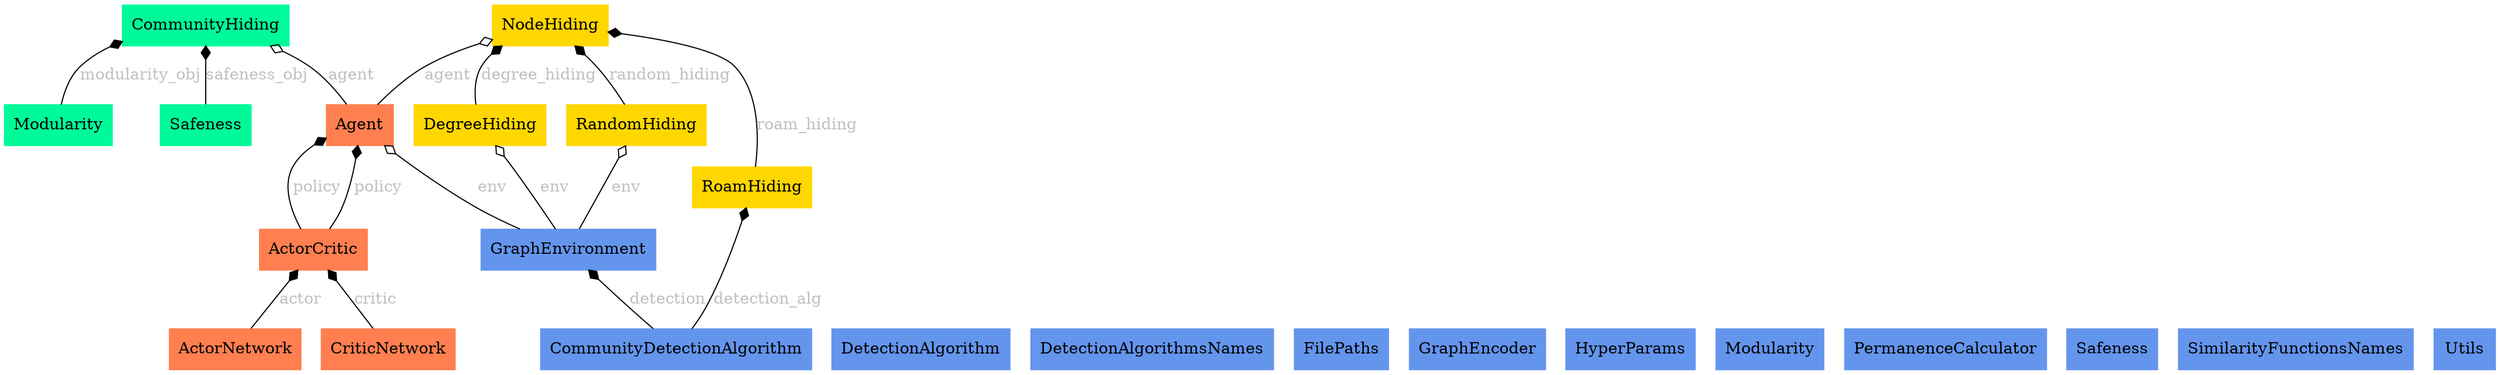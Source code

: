 digraph "classes" {
rankdir=BT
charset="utf-8"
"src.agent.a2c.a2c.ActorCritic" [color="coral", fontcolor="black", label=<ActorCritic>, shape="record", style="filled"];
"src.agent.a2c.actor.ActorNetwork" [color="coral", fontcolor="black", label=<ActorNetwork>, shape="record", style="filled"];
"src.agent.agent.Agent" [color="coral", fontcolor="black", label=<Agent>, shape="record", style="filled"];
"src.community_algs.detection_algs.CommunityDetectionAlgorithm" [color="cornflowerblue", fontcolor="black", label=<CommunityDetectionAlgorithm>, shape="record", style="filled"];
"src.utils.hiding_community.CommunityHiding" [color="mediumspringgreen", fontcolor="black", label=<CommunityHiding>, shape="record", style="filled"];
"src.agent.a2c.critic.CriticNetwork" [color="coral", fontcolor="black", label=<CriticNetwork>, shape="record", style="filled"];
"src.community_algs.baselines.node_hiding.degree_hiding.DegreeHiding" [color="gold", fontcolor="black", label=<DegreeHiding>, shape="record", style="filled"];
"src.community_algs.detection_algs.DetectionAlgorithm" [color="cornflowerblue", fontcolor="black", label=<DetectionAlgorithm>, shape="record", style="filled"];
"src.utils.utils.DetectionAlgorithmsNames" [color="cornflowerblue", fontcolor="black", label=<DetectionAlgorithmsNames>, shape="record", style="filled"];
"src.utils.utils.FilePaths" [color="cornflowerblue", fontcolor="black", label=<FilePaths>, shape="record", style="filled"];
"src.agent.a2c.graph_encoder.GraphEncoder" [color="cornflowerblue", fontcolor="black", label=<GraphEncoder>, shape="record", style="filled"];
"src.environment.graph_env.GraphEnvironment" [color="cornflowerblue", fontcolor="black", label=<GraphEnvironment>, shape="record", style="filled"];
"src.utils.utils.HyperParams" [color="cornflowerblue", fontcolor="black", label=<HyperParams>, shape="record", style="filled"];
"src.community_algs.baselines.community_hiding.modularity_test.Modularity" [color="cornflowerblue", fontcolor="black", label=<Modularity>, shape="record", style="filled"];
"src.community_algs.baselines.community_hiding.modularity.Modularity" [color="mediumspringgreen", fontcolor="black", label=<Modularity>, shape="record", style="filled"];
"src.utils.hiding_node.NodeHiding" [color="gold", fontcolor="black", label=<NodeHiding>, shape="record", style="filled"];
"src.community_algs.baselines.community_hiding.permanence.PermanenceCalculator" [color="cornflowerblue", fontcolor="black", label=<PermanenceCalculator>, shape="record", style="filled"];
"src.community_algs.baselines.node_hiding.random_hiding.RandomHiding" [color="gold", fontcolor="black", label=<RandomHiding>, shape="record", style="filled"];
"src.community_algs.baselines.node_hiding.roam_hiding.RoamHiding" [color="gold", fontcolor="black", label=<RoamHiding>, shape="record", style="filled"];
"src.community_algs.baselines.community_hiding.safeness.Safeness" [color="mediumspringgreen", fontcolor="black", label=<Safeness>, shape="record", style="filled"];
"src.community_algs.baselines.community_hiding.safeness_tets.Safeness" [color="cornflowerblue", fontcolor="black", label=<Safeness>, shape="record", style="filled"];
"src.utils.utils.SimilarityFunctionsNames" [color="cornflowerblue", fontcolor="black", label=<SimilarityFunctionsNames>, shape="record", style="filled"];
"src.utils.utils.Utils" [color="cornflowerblue", fontcolor="black", label=<Utils>, shape="record", style="filled"];
"src.agent.a2c.a2c.ActorCritic" -> "src.agent.agent.Agent" [arrowhead="diamond", arrowtail="none", fontcolor="gray", label="policy", style="solid"];
"src.agent.a2c.a2c.ActorCritic" -> "src.agent.agent.Agent" [arrowhead="diamond", arrowtail="none", fontcolor="gray", label="policy", style="solid"];
"src.agent.a2c.actor.ActorNetwork" -> "src.agent.a2c.a2c.ActorCritic" [arrowhead="diamond", arrowtail="none", fontcolor="gray", label="actor", style="solid"];
"src.agent.a2c.critic.CriticNetwork" -> "src.agent.a2c.a2c.ActorCritic" [arrowhead="diamond", arrowtail="none", fontcolor="gray", label="critic", style="solid"];
"src.community_algs.baselines.community_hiding.modularity.Modularity" -> "src.utils.hiding_community.CommunityHiding" [arrowhead="diamond", arrowtail="none", fontcolor="gray", label="modularity_obj", style="solid"];
"src.community_algs.baselines.community_hiding.safeness.Safeness" -> "src.utils.hiding_community.CommunityHiding" [arrowhead="diamond", arrowtail="none", fontcolor="gray", label="safeness_obj", style="solid"];
"src.community_algs.baselines.node_hiding.degree_hiding.DegreeHiding" -> "src.utils.hiding_node.NodeHiding" [arrowhead="diamond", arrowtail="none", fontcolor="gray", label="degree_hiding", style="solid"];
"src.community_algs.baselines.node_hiding.random_hiding.RandomHiding" -> "src.utils.hiding_node.NodeHiding" [arrowhead="diamond", arrowtail="none", fontcolor="gray", label="random_hiding", style="solid"];
"src.community_algs.baselines.node_hiding.roam_hiding.RoamHiding" -> "src.utils.hiding_node.NodeHiding" [arrowhead="diamond", arrowtail="none", fontcolor="gray", label="roam_hiding", style="solid"];
"src.community_algs.detection_algs.CommunityDetectionAlgorithm" -> "src.community_algs.baselines.node_hiding.roam_hiding.RoamHiding" [arrowhead="diamond", arrowtail="none", fontcolor="gray", label="detection_alg", style="solid"];
"src.community_algs.detection_algs.CommunityDetectionAlgorithm" -> "src.environment.graph_env.GraphEnvironment" [arrowhead="diamond", arrowtail="none", fontcolor="gray", label="detection", style="solid"];
"src.agent.agent.Agent" -> "src.utils.hiding_community.CommunityHiding" [arrowhead="odiamond", arrowtail="none", fontcolor="gray", label="agent", style="solid"];
"src.agent.agent.Agent" -> "src.utils.hiding_node.NodeHiding" [arrowhead="odiamond", arrowtail="none", fontcolor="gray", label="agent", style="solid"];
"src.environment.graph_env.GraphEnvironment" -> "src.agent.agent.Agent" [arrowhead="odiamond", arrowtail="none", fontcolor="gray", label="env", style="solid"];
"src.environment.graph_env.GraphEnvironment" -> "src.community_algs.baselines.node_hiding.degree_hiding.DegreeHiding" [arrowhead="odiamond", arrowtail="none", fontcolor="gray", label="env", style="solid"];
"src.environment.graph_env.GraphEnvironment" -> "src.community_algs.baselines.node_hiding.random_hiding.RandomHiding" [arrowhead="odiamond", arrowtail="none", fontcolor="gray", label="env", style="solid"];
}
